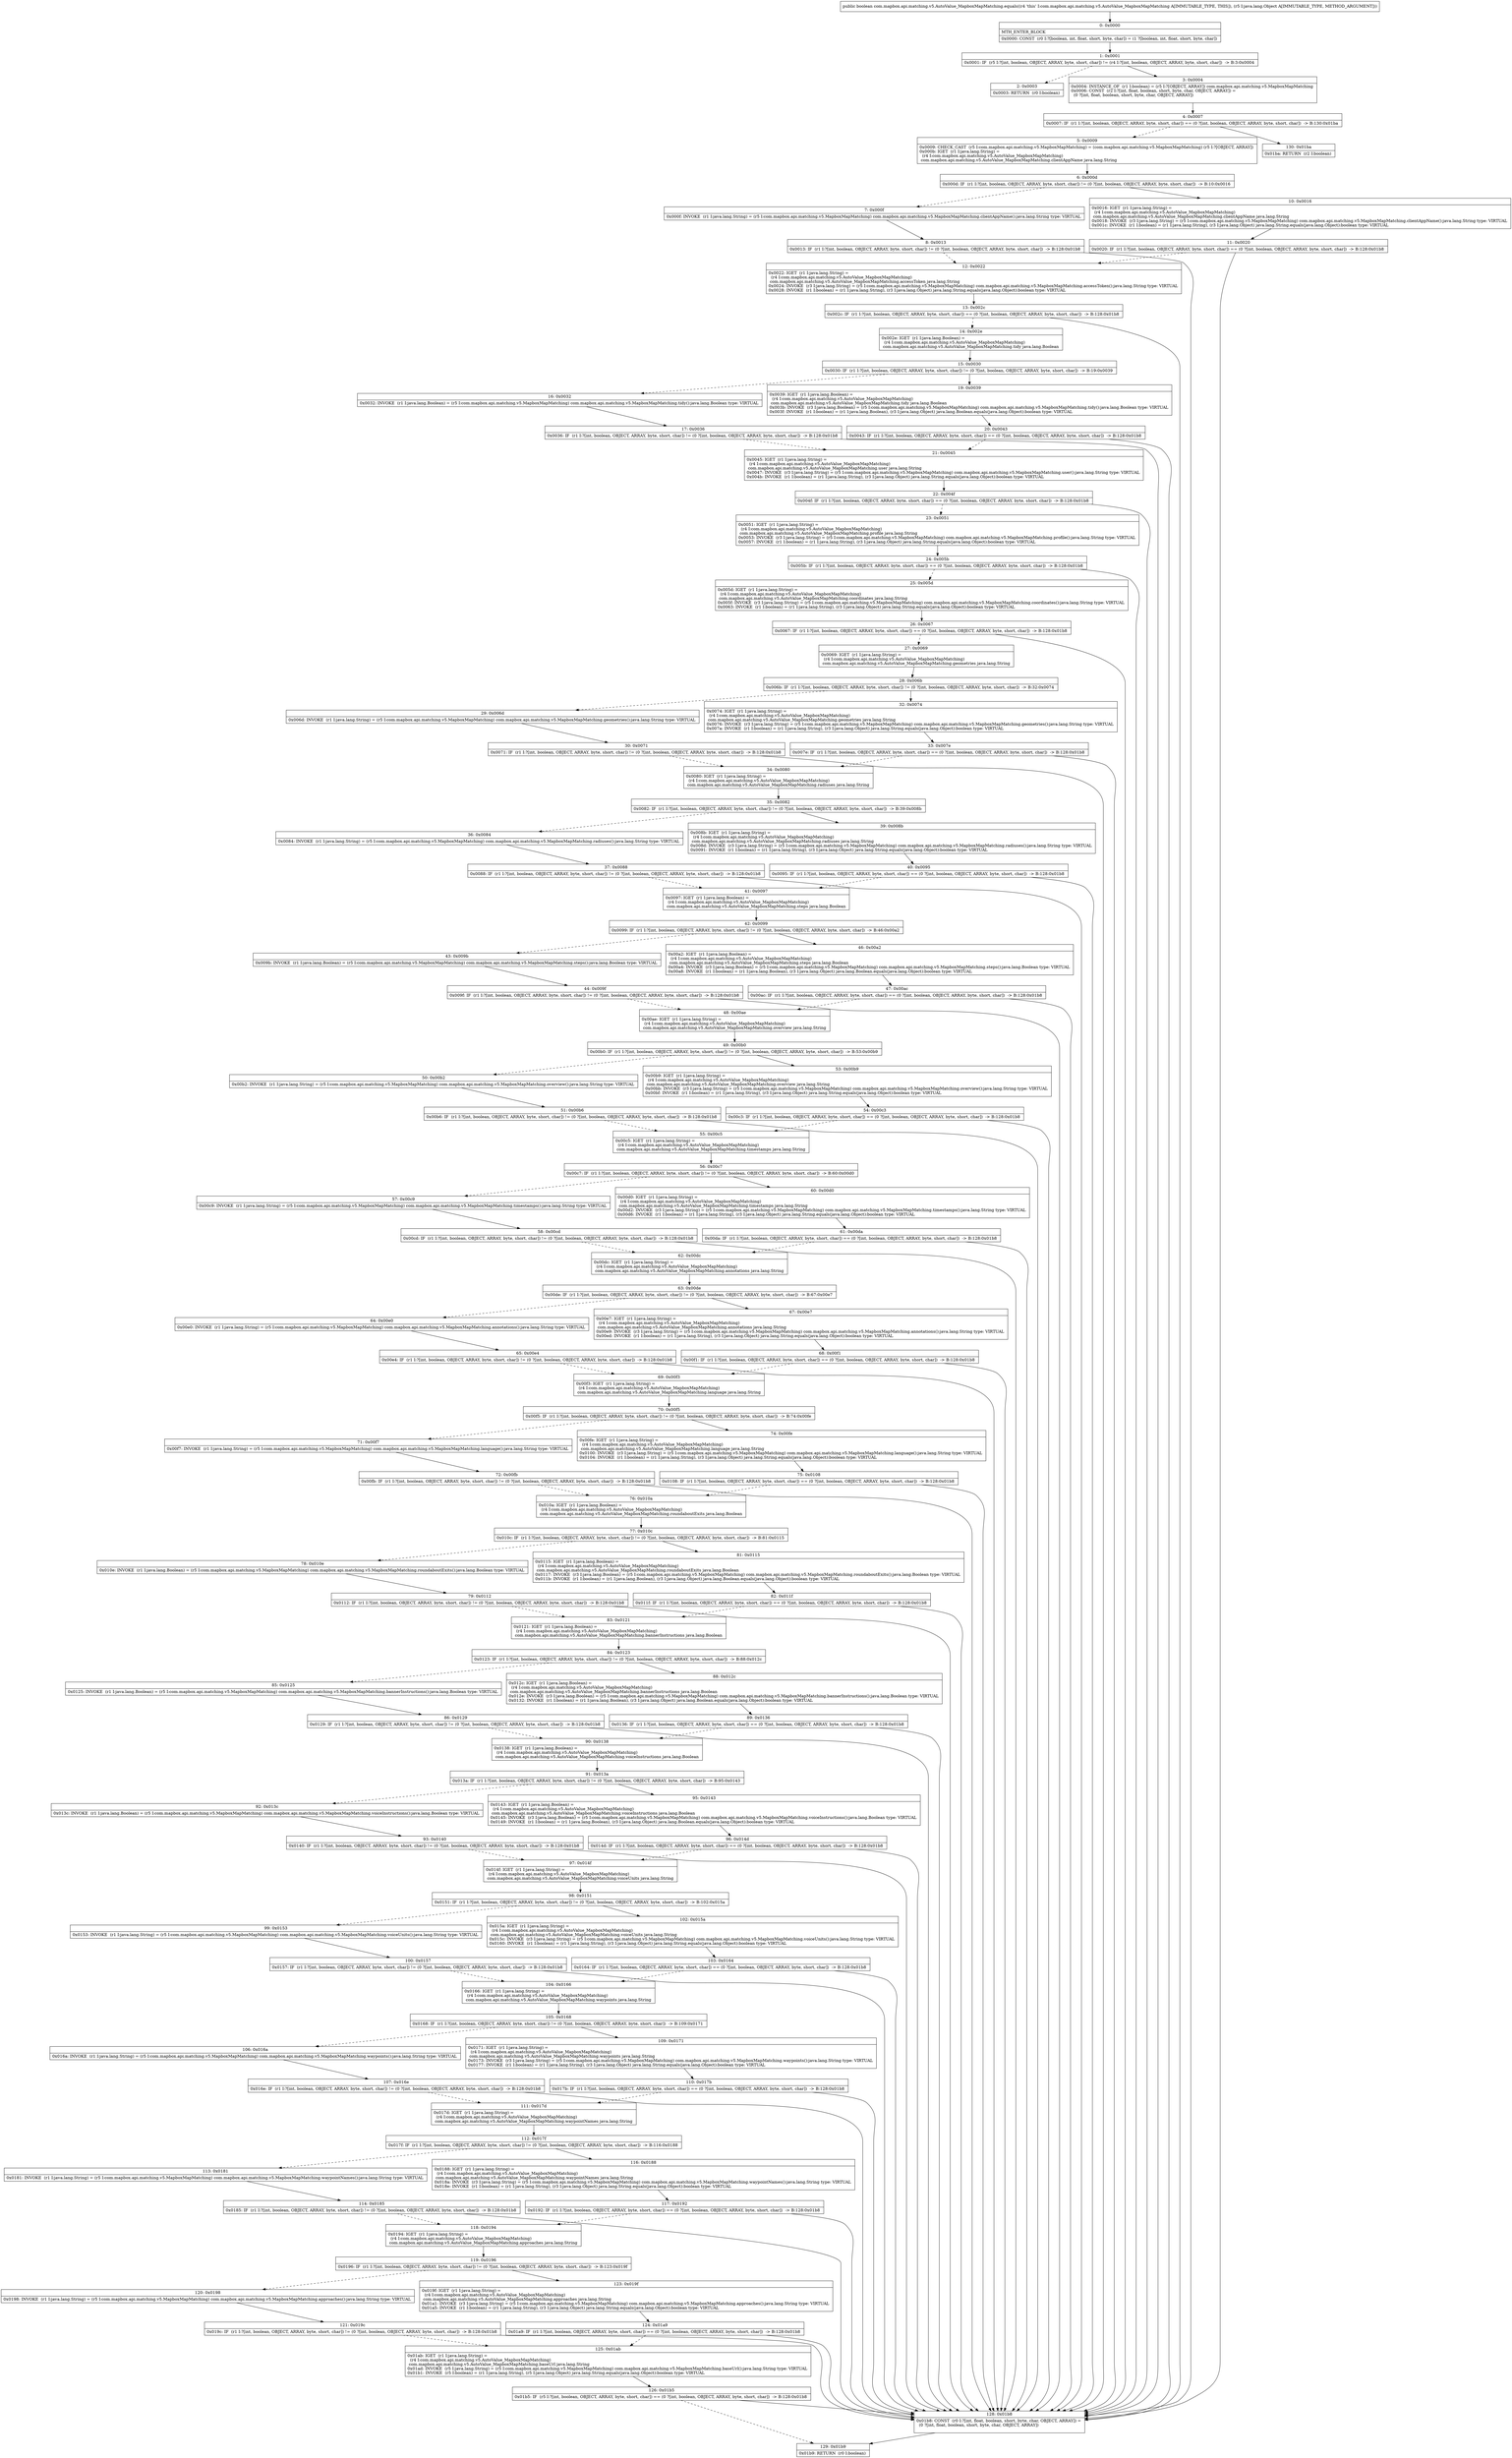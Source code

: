 digraph "CFG forcom.mapbox.api.matching.v5.AutoValue_MapboxMapMatching.equals(Ljava\/lang\/Object;)Z" {
Node_0 [shape=record,label="{0\:\ 0x0000|MTH_ENTER_BLOCK\l|0x0000: CONST  (r0 I:?[boolean, int, float, short, byte, char]) = (1 ?[boolean, int, float, short, byte, char]) \l}"];
Node_1 [shape=record,label="{1\:\ 0x0001|0x0001: IF  (r5 I:?[int, boolean, OBJECT, ARRAY, byte, short, char]) != (r4 I:?[int, boolean, OBJECT, ARRAY, byte, short, char])  \-\> B:3:0x0004 \l}"];
Node_2 [shape=record,label="{2\:\ 0x0003|0x0003: RETURN  (r0 I:boolean) \l}"];
Node_3 [shape=record,label="{3\:\ 0x0004|0x0004: INSTANCE_OF  (r1 I:boolean) = (r5 I:?[OBJECT, ARRAY]) com.mapbox.api.matching.v5.MapboxMapMatching \l0x0006: CONST  (r2 I:?[int, float, boolean, short, byte, char, OBJECT, ARRAY]) = \l  (0 ?[int, float, boolean, short, byte, char, OBJECT, ARRAY])\l \l}"];
Node_4 [shape=record,label="{4\:\ 0x0007|0x0007: IF  (r1 I:?[int, boolean, OBJECT, ARRAY, byte, short, char]) == (0 ?[int, boolean, OBJECT, ARRAY, byte, short, char])  \-\> B:130:0x01ba \l}"];
Node_5 [shape=record,label="{5\:\ 0x0009|0x0009: CHECK_CAST  (r5 I:com.mapbox.api.matching.v5.MapboxMapMatching) = (com.mapbox.api.matching.v5.MapboxMapMatching) (r5 I:?[OBJECT, ARRAY]) \l0x000b: IGET  (r1 I:java.lang.String) = \l  (r4 I:com.mapbox.api.matching.v5.AutoValue_MapboxMapMatching)\l com.mapbox.api.matching.v5.AutoValue_MapboxMapMatching.clientAppName java.lang.String \l}"];
Node_6 [shape=record,label="{6\:\ 0x000d|0x000d: IF  (r1 I:?[int, boolean, OBJECT, ARRAY, byte, short, char]) != (0 ?[int, boolean, OBJECT, ARRAY, byte, short, char])  \-\> B:10:0x0016 \l}"];
Node_7 [shape=record,label="{7\:\ 0x000f|0x000f: INVOKE  (r1 I:java.lang.String) = (r5 I:com.mapbox.api.matching.v5.MapboxMapMatching) com.mapbox.api.matching.v5.MapboxMapMatching.clientAppName():java.lang.String type: VIRTUAL \l}"];
Node_8 [shape=record,label="{8\:\ 0x0013|0x0013: IF  (r1 I:?[int, boolean, OBJECT, ARRAY, byte, short, char]) != (0 ?[int, boolean, OBJECT, ARRAY, byte, short, char])  \-\> B:128:0x01b8 \l}"];
Node_10 [shape=record,label="{10\:\ 0x0016|0x0016: IGET  (r1 I:java.lang.String) = \l  (r4 I:com.mapbox.api.matching.v5.AutoValue_MapboxMapMatching)\l com.mapbox.api.matching.v5.AutoValue_MapboxMapMatching.clientAppName java.lang.String \l0x0018: INVOKE  (r3 I:java.lang.String) = (r5 I:com.mapbox.api.matching.v5.MapboxMapMatching) com.mapbox.api.matching.v5.MapboxMapMatching.clientAppName():java.lang.String type: VIRTUAL \l0x001c: INVOKE  (r1 I:boolean) = (r1 I:java.lang.String), (r3 I:java.lang.Object) java.lang.String.equals(java.lang.Object):boolean type: VIRTUAL \l}"];
Node_11 [shape=record,label="{11\:\ 0x0020|0x0020: IF  (r1 I:?[int, boolean, OBJECT, ARRAY, byte, short, char]) == (0 ?[int, boolean, OBJECT, ARRAY, byte, short, char])  \-\> B:128:0x01b8 \l}"];
Node_12 [shape=record,label="{12\:\ 0x0022|0x0022: IGET  (r1 I:java.lang.String) = \l  (r4 I:com.mapbox.api.matching.v5.AutoValue_MapboxMapMatching)\l com.mapbox.api.matching.v5.AutoValue_MapboxMapMatching.accessToken java.lang.String \l0x0024: INVOKE  (r3 I:java.lang.String) = (r5 I:com.mapbox.api.matching.v5.MapboxMapMatching) com.mapbox.api.matching.v5.MapboxMapMatching.accessToken():java.lang.String type: VIRTUAL \l0x0028: INVOKE  (r1 I:boolean) = (r1 I:java.lang.String), (r3 I:java.lang.Object) java.lang.String.equals(java.lang.Object):boolean type: VIRTUAL \l}"];
Node_13 [shape=record,label="{13\:\ 0x002c|0x002c: IF  (r1 I:?[int, boolean, OBJECT, ARRAY, byte, short, char]) == (0 ?[int, boolean, OBJECT, ARRAY, byte, short, char])  \-\> B:128:0x01b8 \l}"];
Node_14 [shape=record,label="{14\:\ 0x002e|0x002e: IGET  (r1 I:java.lang.Boolean) = \l  (r4 I:com.mapbox.api.matching.v5.AutoValue_MapboxMapMatching)\l com.mapbox.api.matching.v5.AutoValue_MapboxMapMatching.tidy java.lang.Boolean \l}"];
Node_15 [shape=record,label="{15\:\ 0x0030|0x0030: IF  (r1 I:?[int, boolean, OBJECT, ARRAY, byte, short, char]) != (0 ?[int, boolean, OBJECT, ARRAY, byte, short, char])  \-\> B:19:0x0039 \l}"];
Node_16 [shape=record,label="{16\:\ 0x0032|0x0032: INVOKE  (r1 I:java.lang.Boolean) = (r5 I:com.mapbox.api.matching.v5.MapboxMapMatching) com.mapbox.api.matching.v5.MapboxMapMatching.tidy():java.lang.Boolean type: VIRTUAL \l}"];
Node_17 [shape=record,label="{17\:\ 0x0036|0x0036: IF  (r1 I:?[int, boolean, OBJECT, ARRAY, byte, short, char]) != (0 ?[int, boolean, OBJECT, ARRAY, byte, short, char])  \-\> B:128:0x01b8 \l}"];
Node_19 [shape=record,label="{19\:\ 0x0039|0x0039: IGET  (r1 I:java.lang.Boolean) = \l  (r4 I:com.mapbox.api.matching.v5.AutoValue_MapboxMapMatching)\l com.mapbox.api.matching.v5.AutoValue_MapboxMapMatching.tidy java.lang.Boolean \l0x003b: INVOKE  (r3 I:java.lang.Boolean) = (r5 I:com.mapbox.api.matching.v5.MapboxMapMatching) com.mapbox.api.matching.v5.MapboxMapMatching.tidy():java.lang.Boolean type: VIRTUAL \l0x003f: INVOKE  (r1 I:boolean) = (r1 I:java.lang.Boolean), (r3 I:java.lang.Object) java.lang.Boolean.equals(java.lang.Object):boolean type: VIRTUAL \l}"];
Node_20 [shape=record,label="{20\:\ 0x0043|0x0043: IF  (r1 I:?[int, boolean, OBJECT, ARRAY, byte, short, char]) == (0 ?[int, boolean, OBJECT, ARRAY, byte, short, char])  \-\> B:128:0x01b8 \l}"];
Node_21 [shape=record,label="{21\:\ 0x0045|0x0045: IGET  (r1 I:java.lang.String) = \l  (r4 I:com.mapbox.api.matching.v5.AutoValue_MapboxMapMatching)\l com.mapbox.api.matching.v5.AutoValue_MapboxMapMatching.user java.lang.String \l0x0047: INVOKE  (r3 I:java.lang.String) = (r5 I:com.mapbox.api.matching.v5.MapboxMapMatching) com.mapbox.api.matching.v5.MapboxMapMatching.user():java.lang.String type: VIRTUAL \l0x004b: INVOKE  (r1 I:boolean) = (r1 I:java.lang.String), (r3 I:java.lang.Object) java.lang.String.equals(java.lang.Object):boolean type: VIRTUAL \l}"];
Node_22 [shape=record,label="{22\:\ 0x004f|0x004f: IF  (r1 I:?[int, boolean, OBJECT, ARRAY, byte, short, char]) == (0 ?[int, boolean, OBJECT, ARRAY, byte, short, char])  \-\> B:128:0x01b8 \l}"];
Node_23 [shape=record,label="{23\:\ 0x0051|0x0051: IGET  (r1 I:java.lang.String) = \l  (r4 I:com.mapbox.api.matching.v5.AutoValue_MapboxMapMatching)\l com.mapbox.api.matching.v5.AutoValue_MapboxMapMatching.profile java.lang.String \l0x0053: INVOKE  (r3 I:java.lang.String) = (r5 I:com.mapbox.api.matching.v5.MapboxMapMatching) com.mapbox.api.matching.v5.MapboxMapMatching.profile():java.lang.String type: VIRTUAL \l0x0057: INVOKE  (r1 I:boolean) = (r1 I:java.lang.String), (r3 I:java.lang.Object) java.lang.String.equals(java.lang.Object):boolean type: VIRTUAL \l}"];
Node_24 [shape=record,label="{24\:\ 0x005b|0x005b: IF  (r1 I:?[int, boolean, OBJECT, ARRAY, byte, short, char]) == (0 ?[int, boolean, OBJECT, ARRAY, byte, short, char])  \-\> B:128:0x01b8 \l}"];
Node_25 [shape=record,label="{25\:\ 0x005d|0x005d: IGET  (r1 I:java.lang.String) = \l  (r4 I:com.mapbox.api.matching.v5.AutoValue_MapboxMapMatching)\l com.mapbox.api.matching.v5.AutoValue_MapboxMapMatching.coordinates java.lang.String \l0x005f: INVOKE  (r3 I:java.lang.String) = (r5 I:com.mapbox.api.matching.v5.MapboxMapMatching) com.mapbox.api.matching.v5.MapboxMapMatching.coordinates():java.lang.String type: VIRTUAL \l0x0063: INVOKE  (r1 I:boolean) = (r1 I:java.lang.String), (r3 I:java.lang.Object) java.lang.String.equals(java.lang.Object):boolean type: VIRTUAL \l}"];
Node_26 [shape=record,label="{26\:\ 0x0067|0x0067: IF  (r1 I:?[int, boolean, OBJECT, ARRAY, byte, short, char]) == (0 ?[int, boolean, OBJECT, ARRAY, byte, short, char])  \-\> B:128:0x01b8 \l}"];
Node_27 [shape=record,label="{27\:\ 0x0069|0x0069: IGET  (r1 I:java.lang.String) = \l  (r4 I:com.mapbox.api.matching.v5.AutoValue_MapboxMapMatching)\l com.mapbox.api.matching.v5.AutoValue_MapboxMapMatching.geometries java.lang.String \l}"];
Node_28 [shape=record,label="{28\:\ 0x006b|0x006b: IF  (r1 I:?[int, boolean, OBJECT, ARRAY, byte, short, char]) != (0 ?[int, boolean, OBJECT, ARRAY, byte, short, char])  \-\> B:32:0x0074 \l}"];
Node_29 [shape=record,label="{29\:\ 0x006d|0x006d: INVOKE  (r1 I:java.lang.String) = (r5 I:com.mapbox.api.matching.v5.MapboxMapMatching) com.mapbox.api.matching.v5.MapboxMapMatching.geometries():java.lang.String type: VIRTUAL \l}"];
Node_30 [shape=record,label="{30\:\ 0x0071|0x0071: IF  (r1 I:?[int, boolean, OBJECT, ARRAY, byte, short, char]) != (0 ?[int, boolean, OBJECT, ARRAY, byte, short, char])  \-\> B:128:0x01b8 \l}"];
Node_32 [shape=record,label="{32\:\ 0x0074|0x0074: IGET  (r1 I:java.lang.String) = \l  (r4 I:com.mapbox.api.matching.v5.AutoValue_MapboxMapMatching)\l com.mapbox.api.matching.v5.AutoValue_MapboxMapMatching.geometries java.lang.String \l0x0076: INVOKE  (r3 I:java.lang.String) = (r5 I:com.mapbox.api.matching.v5.MapboxMapMatching) com.mapbox.api.matching.v5.MapboxMapMatching.geometries():java.lang.String type: VIRTUAL \l0x007a: INVOKE  (r1 I:boolean) = (r1 I:java.lang.String), (r3 I:java.lang.Object) java.lang.String.equals(java.lang.Object):boolean type: VIRTUAL \l}"];
Node_33 [shape=record,label="{33\:\ 0x007e|0x007e: IF  (r1 I:?[int, boolean, OBJECT, ARRAY, byte, short, char]) == (0 ?[int, boolean, OBJECT, ARRAY, byte, short, char])  \-\> B:128:0x01b8 \l}"];
Node_34 [shape=record,label="{34\:\ 0x0080|0x0080: IGET  (r1 I:java.lang.String) = \l  (r4 I:com.mapbox.api.matching.v5.AutoValue_MapboxMapMatching)\l com.mapbox.api.matching.v5.AutoValue_MapboxMapMatching.radiuses java.lang.String \l}"];
Node_35 [shape=record,label="{35\:\ 0x0082|0x0082: IF  (r1 I:?[int, boolean, OBJECT, ARRAY, byte, short, char]) != (0 ?[int, boolean, OBJECT, ARRAY, byte, short, char])  \-\> B:39:0x008b \l}"];
Node_36 [shape=record,label="{36\:\ 0x0084|0x0084: INVOKE  (r1 I:java.lang.String) = (r5 I:com.mapbox.api.matching.v5.MapboxMapMatching) com.mapbox.api.matching.v5.MapboxMapMatching.radiuses():java.lang.String type: VIRTUAL \l}"];
Node_37 [shape=record,label="{37\:\ 0x0088|0x0088: IF  (r1 I:?[int, boolean, OBJECT, ARRAY, byte, short, char]) != (0 ?[int, boolean, OBJECT, ARRAY, byte, short, char])  \-\> B:128:0x01b8 \l}"];
Node_39 [shape=record,label="{39\:\ 0x008b|0x008b: IGET  (r1 I:java.lang.String) = \l  (r4 I:com.mapbox.api.matching.v5.AutoValue_MapboxMapMatching)\l com.mapbox.api.matching.v5.AutoValue_MapboxMapMatching.radiuses java.lang.String \l0x008d: INVOKE  (r3 I:java.lang.String) = (r5 I:com.mapbox.api.matching.v5.MapboxMapMatching) com.mapbox.api.matching.v5.MapboxMapMatching.radiuses():java.lang.String type: VIRTUAL \l0x0091: INVOKE  (r1 I:boolean) = (r1 I:java.lang.String), (r3 I:java.lang.Object) java.lang.String.equals(java.lang.Object):boolean type: VIRTUAL \l}"];
Node_40 [shape=record,label="{40\:\ 0x0095|0x0095: IF  (r1 I:?[int, boolean, OBJECT, ARRAY, byte, short, char]) == (0 ?[int, boolean, OBJECT, ARRAY, byte, short, char])  \-\> B:128:0x01b8 \l}"];
Node_41 [shape=record,label="{41\:\ 0x0097|0x0097: IGET  (r1 I:java.lang.Boolean) = \l  (r4 I:com.mapbox.api.matching.v5.AutoValue_MapboxMapMatching)\l com.mapbox.api.matching.v5.AutoValue_MapboxMapMatching.steps java.lang.Boolean \l}"];
Node_42 [shape=record,label="{42\:\ 0x0099|0x0099: IF  (r1 I:?[int, boolean, OBJECT, ARRAY, byte, short, char]) != (0 ?[int, boolean, OBJECT, ARRAY, byte, short, char])  \-\> B:46:0x00a2 \l}"];
Node_43 [shape=record,label="{43\:\ 0x009b|0x009b: INVOKE  (r1 I:java.lang.Boolean) = (r5 I:com.mapbox.api.matching.v5.MapboxMapMatching) com.mapbox.api.matching.v5.MapboxMapMatching.steps():java.lang.Boolean type: VIRTUAL \l}"];
Node_44 [shape=record,label="{44\:\ 0x009f|0x009f: IF  (r1 I:?[int, boolean, OBJECT, ARRAY, byte, short, char]) != (0 ?[int, boolean, OBJECT, ARRAY, byte, short, char])  \-\> B:128:0x01b8 \l}"];
Node_46 [shape=record,label="{46\:\ 0x00a2|0x00a2: IGET  (r1 I:java.lang.Boolean) = \l  (r4 I:com.mapbox.api.matching.v5.AutoValue_MapboxMapMatching)\l com.mapbox.api.matching.v5.AutoValue_MapboxMapMatching.steps java.lang.Boolean \l0x00a4: INVOKE  (r3 I:java.lang.Boolean) = (r5 I:com.mapbox.api.matching.v5.MapboxMapMatching) com.mapbox.api.matching.v5.MapboxMapMatching.steps():java.lang.Boolean type: VIRTUAL \l0x00a8: INVOKE  (r1 I:boolean) = (r1 I:java.lang.Boolean), (r3 I:java.lang.Object) java.lang.Boolean.equals(java.lang.Object):boolean type: VIRTUAL \l}"];
Node_47 [shape=record,label="{47\:\ 0x00ac|0x00ac: IF  (r1 I:?[int, boolean, OBJECT, ARRAY, byte, short, char]) == (0 ?[int, boolean, OBJECT, ARRAY, byte, short, char])  \-\> B:128:0x01b8 \l}"];
Node_48 [shape=record,label="{48\:\ 0x00ae|0x00ae: IGET  (r1 I:java.lang.String) = \l  (r4 I:com.mapbox.api.matching.v5.AutoValue_MapboxMapMatching)\l com.mapbox.api.matching.v5.AutoValue_MapboxMapMatching.overview java.lang.String \l}"];
Node_49 [shape=record,label="{49\:\ 0x00b0|0x00b0: IF  (r1 I:?[int, boolean, OBJECT, ARRAY, byte, short, char]) != (0 ?[int, boolean, OBJECT, ARRAY, byte, short, char])  \-\> B:53:0x00b9 \l}"];
Node_50 [shape=record,label="{50\:\ 0x00b2|0x00b2: INVOKE  (r1 I:java.lang.String) = (r5 I:com.mapbox.api.matching.v5.MapboxMapMatching) com.mapbox.api.matching.v5.MapboxMapMatching.overview():java.lang.String type: VIRTUAL \l}"];
Node_51 [shape=record,label="{51\:\ 0x00b6|0x00b6: IF  (r1 I:?[int, boolean, OBJECT, ARRAY, byte, short, char]) != (0 ?[int, boolean, OBJECT, ARRAY, byte, short, char])  \-\> B:128:0x01b8 \l}"];
Node_53 [shape=record,label="{53\:\ 0x00b9|0x00b9: IGET  (r1 I:java.lang.String) = \l  (r4 I:com.mapbox.api.matching.v5.AutoValue_MapboxMapMatching)\l com.mapbox.api.matching.v5.AutoValue_MapboxMapMatching.overview java.lang.String \l0x00bb: INVOKE  (r3 I:java.lang.String) = (r5 I:com.mapbox.api.matching.v5.MapboxMapMatching) com.mapbox.api.matching.v5.MapboxMapMatching.overview():java.lang.String type: VIRTUAL \l0x00bf: INVOKE  (r1 I:boolean) = (r1 I:java.lang.String), (r3 I:java.lang.Object) java.lang.String.equals(java.lang.Object):boolean type: VIRTUAL \l}"];
Node_54 [shape=record,label="{54\:\ 0x00c3|0x00c3: IF  (r1 I:?[int, boolean, OBJECT, ARRAY, byte, short, char]) == (0 ?[int, boolean, OBJECT, ARRAY, byte, short, char])  \-\> B:128:0x01b8 \l}"];
Node_55 [shape=record,label="{55\:\ 0x00c5|0x00c5: IGET  (r1 I:java.lang.String) = \l  (r4 I:com.mapbox.api.matching.v5.AutoValue_MapboxMapMatching)\l com.mapbox.api.matching.v5.AutoValue_MapboxMapMatching.timestamps java.lang.String \l}"];
Node_56 [shape=record,label="{56\:\ 0x00c7|0x00c7: IF  (r1 I:?[int, boolean, OBJECT, ARRAY, byte, short, char]) != (0 ?[int, boolean, OBJECT, ARRAY, byte, short, char])  \-\> B:60:0x00d0 \l}"];
Node_57 [shape=record,label="{57\:\ 0x00c9|0x00c9: INVOKE  (r1 I:java.lang.String) = (r5 I:com.mapbox.api.matching.v5.MapboxMapMatching) com.mapbox.api.matching.v5.MapboxMapMatching.timestamps():java.lang.String type: VIRTUAL \l}"];
Node_58 [shape=record,label="{58\:\ 0x00cd|0x00cd: IF  (r1 I:?[int, boolean, OBJECT, ARRAY, byte, short, char]) != (0 ?[int, boolean, OBJECT, ARRAY, byte, short, char])  \-\> B:128:0x01b8 \l}"];
Node_60 [shape=record,label="{60\:\ 0x00d0|0x00d0: IGET  (r1 I:java.lang.String) = \l  (r4 I:com.mapbox.api.matching.v5.AutoValue_MapboxMapMatching)\l com.mapbox.api.matching.v5.AutoValue_MapboxMapMatching.timestamps java.lang.String \l0x00d2: INVOKE  (r3 I:java.lang.String) = (r5 I:com.mapbox.api.matching.v5.MapboxMapMatching) com.mapbox.api.matching.v5.MapboxMapMatching.timestamps():java.lang.String type: VIRTUAL \l0x00d6: INVOKE  (r1 I:boolean) = (r1 I:java.lang.String), (r3 I:java.lang.Object) java.lang.String.equals(java.lang.Object):boolean type: VIRTUAL \l}"];
Node_61 [shape=record,label="{61\:\ 0x00da|0x00da: IF  (r1 I:?[int, boolean, OBJECT, ARRAY, byte, short, char]) == (0 ?[int, boolean, OBJECT, ARRAY, byte, short, char])  \-\> B:128:0x01b8 \l}"];
Node_62 [shape=record,label="{62\:\ 0x00dc|0x00dc: IGET  (r1 I:java.lang.String) = \l  (r4 I:com.mapbox.api.matching.v5.AutoValue_MapboxMapMatching)\l com.mapbox.api.matching.v5.AutoValue_MapboxMapMatching.annotations java.lang.String \l}"];
Node_63 [shape=record,label="{63\:\ 0x00de|0x00de: IF  (r1 I:?[int, boolean, OBJECT, ARRAY, byte, short, char]) != (0 ?[int, boolean, OBJECT, ARRAY, byte, short, char])  \-\> B:67:0x00e7 \l}"];
Node_64 [shape=record,label="{64\:\ 0x00e0|0x00e0: INVOKE  (r1 I:java.lang.String) = (r5 I:com.mapbox.api.matching.v5.MapboxMapMatching) com.mapbox.api.matching.v5.MapboxMapMatching.annotations():java.lang.String type: VIRTUAL \l}"];
Node_65 [shape=record,label="{65\:\ 0x00e4|0x00e4: IF  (r1 I:?[int, boolean, OBJECT, ARRAY, byte, short, char]) != (0 ?[int, boolean, OBJECT, ARRAY, byte, short, char])  \-\> B:128:0x01b8 \l}"];
Node_67 [shape=record,label="{67\:\ 0x00e7|0x00e7: IGET  (r1 I:java.lang.String) = \l  (r4 I:com.mapbox.api.matching.v5.AutoValue_MapboxMapMatching)\l com.mapbox.api.matching.v5.AutoValue_MapboxMapMatching.annotations java.lang.String \l0x00e9: INVOKE  (r3 I:java.lang.String) = (r5 I:com.mapbox.api.matching.v5.MapboxMapMatching) com.mapbox.api.matching.v5.MapboxMapMatching.annotations():java.lang.String type: VIRTUAL \l0x00ed: INVOKE  (r1 I:boolean) = (r1 I:java.lang.String), (r3 I:java.lang.Object) java.lang.String.equals(java.lang.Object):boolean type: VIRTUAL \l}"];
Node_68 [shape=record,label="{68\:\ 0x00f1|0x00f1: IF  (r1 I:?[int, boolean, OBJECT, ARRAY, byte, short, char]) == (0 ?[int, boolean, OBJECT, ARRAY, byte, short, char])  \-\> B:128:0x01b8 \l}"];
Node_69 [shape=record,label="{69\:\ 0x00f3|0x00f3: IGET  (r1 I:java.lang.String) = \l  (r4 I:com.mapbox.api.matching.v5.AutoValue_MapboxMapMatching)\l com.mapbox.api.matching.v5.AutoValue_MapboxMapMatching.language java.lang.String \l}"];
Node_70 [shape=record,label="{70\:\ 0x00f5|0x00f5: IF  (r1 I:?[int, boolean, OBJECT, ARRAY, byte, short, char]) != (0 ?[int, boolean, OBJECT, ARRAY, byte, short, char])  \-\> B:74:0x00fe \l}"];
Node_71 [shape=record,label="{71\:\ 0x00f7|0x00f7: INVOKE  (r1 I:java.lang.String) = (r5 I:com.mapbox.api.matching.v5.MapboxMapMatching) com.mapbox.api.matching.v5.MapboxMapMatching.language():java.lang.String type: VIRTUAL \l}"];
Node_72 [shape=record,label="{72\:\ 0x00fb|0x00fb: IF  (r1 I:?[int, boolean, OBJECT, ARRAY, byte, short, char]) != (0 ?[int, boolean, OBJECT, ARRAY, byte, short, char])  \-\> B:128:0x01b8 \l}"];
Node_74 [shape=record,label="{74\:\ 0x00fe|0x00fe: IGET  (r1 I:java.lang.String) = \l  (r4 I:com.mapbox.api.matching.v5.AutoValue_MapboxMapMatching)\l com.mapbox.api.matching.v5.AutoValue_MapboxMapMatching.language java.lang.String \l0x0100: INVOKE  (r3 I:java.lang.String) = (r5 I:com.mapbox.api.matching.v5.MapboxMapMatching) com.mapbox.api.matching.v5.MapboxMapMatching.language():java.lang.String type: VIRTUAL \l0x0104: INVOKE  (r1 I:boolean) = (r1 I:java.lang.String), (r3 I:java.lang.Object) java.lang.String.equals(java.lang.Object):boolean type: VIRTUAL \l}"];
Node_75 [shape=record,label="{75\:\ 0x0108|0x0108: IF  (r1 I:?[int, boolean, OBJECT, ARRAY, byte, short, char]) == (0 ?[int, boolean, OBJECT, ARRAY, byte, short, char])  \-\> B:128:0x01b8 \l}"];
Node_76 [shape=record,label="{76\:\ 0x010a|0x010a: IGET  (r1 I:java.lang.Boolean) = \l  (r4 I:com.mapbox.api.matching.v5.AutoValue_MapboxMapMatching)\l com.mapbox.api.matching.v5.AutoValue_MapboxMapMatching.roundaboutExits java.lang.Boolean \l}"];
Node_77 [shape=record,label="{77\:\ 0x010c|0x010c: IF  (r1 I:?[int, boolean, OBJECT, ARRAY, byte, short, char]) != (0 ?[int, boolean, OBJECT, ARRAY, byte, short, char])  \-\> B:81:0x0115 \l}"];
Node_78 [shape=record,label="{78\:\ 0x010e|0x010e: INVOKE  (r1 I:java.lang.Boolean) = (r5 I:com.mapbox.api.matching.v5.MapboxMapMatching) com.mapbox.api.matching.v5.MapboxMapMatching.roundaboutExits():java.lang.Boolean type: VIRTUAL \l}"];
Node_79 [shape=record,label="{79\:\ 0x0112|0x0112: IF  (r1 I:?[int, boolean, OBJECT, ARRAY, byte, short, char]) != (0 ?[int, boolean, OBJECT, ARRAY, byte, short, char])  \-\> B:128:0x01b8 \l}"];
Node_81 [shape=record,label="{81\:\ 0x0115|0x0115: IGET  (r1 I:java.lang.Boolean) = \l  (r4 I:com.mapbox.api.matching.v5.AutoValue_MapboxMapMatching)\l com.mapbox.api.matching.v5.AutoValue_MapboxMapMatching.roundaboutExits java.lang.Boolean \l0x0117: INVOKE  (r3 I:java.lang.Boolean) = (r5 I:com.mapbox.api.matching.v5.MapboxMapMatching) com.mapbox.api.matching.v5.MapboxMapMatching.roundaboutExits():java.lang.Boolean type: VIRTUAL \l0x011b: INVOKE  (r1 I:boolean) = (r1 I:java.lang.Boolean), (r3 I:java.lang.Object) java.lang.Boolean.equals(java.lang.Object):boolean type: VIRTUAL \l}"];
Node_82 [shape=record,label="{82\:\ 0x011f|0x011f: IF  (r1 I:?[int, boolean, OBJECT, ARRAY, byte, short, char]) == (0 ?[int, boolean, OBJECT, ARRAY, byte, short, char])  \-\> B:128:0x01b8 \l}"];
Node_83 [shape=record,label="{83\:\ 0x0121|0x0121: IGET  (r1 I:java.lang.Boolean) = \l  (r4 I:com.mapbox.api.matching.v5.AutoValue_MapboxMapMatching)\l com.mapbox.api.matching.v5.AutoValue_MapboxMapMatching.bannerInstructions java.lang.Boolean \l}"];
Node_84 [shape=record,label="{84\:\ 0x0123|0x0123: IF  (r1 I:?[int, boolean, OBJECT, ARRAY, byte, short, char]) != (0 ?[int, boolean, OBJECT, ARRAY, byte, short, char])  \-\> B:88:0x012c \l}"];
Node_85 [shape=record,label="{85\:\ 0x0125|0x0125: INVOKE  (r1 I:java.lang.Boolean) = (r5 I:com.mapbox.api.matching.v5.MapboxMapMatching) com.mapbox.api.matching.v5.MapboxMapMatching.bannerInstructions():java.lang.Boolean type: VIRTUAL \l}"];
Node_86 [shape=record,label="{86\:\ 0x0129|0x0129: IF  (r1 I:?[int, boolean, OBJECT, ARRAY, byte, short, char]) != (0 ?[int, boolean, OBJECT, ARRAY, byte, short, char])  \-\> B:128:0x01b8 \l}"];
Node_88 [shape=record,label="{88\:\ 0x012c|0x012c: IGET  (r1 I:java.lang.Boolean) = \l  (r4 I:com.mapbox.api.matching.v5.AutoValue_MapboxMapMatching)\l com.mapbox.api.matching.v5.AutoValue_MapboxMapMatching.bannerInstructions java.lang.Boolean \l0x012e: INVOKE  (r3 I:java.lang.Boolean) = (r5 I:com.mapbox.api.matching.v5.MapboxMapMatching) com.mapbox.api.matching.v5.MapboxMapMatching.bannerInstructions():java.lang.Boolean type: VIRTUAL \l0x0132: INVOKE  (r1 I:boolean) = (r1 I:java.lang.Boolean), (r3 I:java.lang.Object) java.lang.Boolean.equals(java.lang.Object):boolean type: VIRTUAL \l}"];
Node_89 [shape=record,label="{89\:\ 0x0136|0x0136: IF  (r1 I:?[int, boolean, OBJECT, ARRAY, byte, short, char]) == (0 ?[int, boolean, OBJECT, ARRAY, byte, short, char])  \-\> B:128:0x01b8 \l}"];
Node_90 [shape=record,label="{90\:\ 0x0138|0x0138: IGET  (r1 I:java.lang.Boolean) = \l  (r4 I:com.mapbox.api.matching.v5.AutoValue_MapboxMapMatching)\l com.mapbox.api.matching.v5.AutoValue_MapboxMapMatching.voiceInstructions java.lang.Boolean \l}"];
Node_91 [shape=record,label="{91\:\ 0x013a|0x013a: IF  (r1 I:?[int, boolean, OBJECT, ARRAY, byte, short, char]) != (0 ?[int, boolean, OBJECT, ARRAY, byte, short, char])  \-\> B:95:0x0143 \l}"];
Node_92 [shape=record,label="{92\:\ 0x013c|0x013c: INVOKE  (r1 I:java.lang.Boolean) = (r5 I:com.mapbox.api.matching.v5.MapboxMapMatching) com.mapbox.api.matching.v5.MapboxMapMatching.voiceInstructions():java.lang.Boolean type: VIRTUAL \l}"];
Node_93 [shape=record,label="{93\:\ 0x0140|0x0140: IF  (r1 I:?[int, boolean, OBJECT, ARRAY, byte, short, char]) != (0 ?[int, boolean, OBJECT, ARRAY, byte, short, char])  \-\> B:128:0x01b8 \l}"];
Node_95 [shape=record,label="{95\:\ 0x0143|0x0143: IGET  (r1 I:java.lang.Boolean) = \l  (r4 I:com.mapbox.api.matching.v5.AutoValue_MapboxMapMatching)\l com.mapbox.api.matching.v5.AutoValue_MapboxMapMatching.voiceInstructions java.lang.Boolean \l0x0145: INVOKE  (r3 I:java.lang.Boolean) = (r5 I:com.mapbox.api.matching.v5.MapboxMapMatching) com.mapbox.api.matching.v5.MapboxMapMatching.voiceInstructions():java.lang.Boolean type: VIRTUAL \l0x0149: INVOKE  (r1 I:boolean) = (r1 I:java.lang.Boolean), (r3 I:java.lang.Object) java.lang.Boolean.equals(java.lang.Object):boolean type: VIRTUAL \l}"];
Node_96 [shape=record,label="{96\:\ 0x014d|0x014d: IF  (r1 I:?[int, boolean, OBJECT, ARRAY, byte, short, char]) == (0 ?[int, boolean, OBJECT, ARRAY, byte, short, char])  \-\> B:128:0x01b8 \l}"];
Node_97 [shape=record,label="{97\:\ 0x014f|0x014f: IGET  (r1 I:java.lang.String) = \l  (r4 I:com.mapbox.api.matching.v5.AutoValue_MapboxMapMatching)\l com.mapbox.api.matching.v5.AutoValue_MapboxMapMatching.voiceUnits java.lang.String \l}"];
Node_98 [shape=record,label="{98\:\ 0x0151|0x0151: IF  (r1 I:?[int, boolean, OBJECT, ARRAY, byte, short, char]) != (0 ?[int, boolean, OBJECT, ARRAY, byte, short, char])  \-\> B:102:0x015a \l}"];
Node_99 [shape=record,label="{99\:\ 0x0153|0x0153: INVOKE  (r1 I:java.lang.String) = (r5 I:com.mapbox.api.matching.v5.MapboxMapMatching) com.mapbox.api.matching.v5.MapboxMapMatching.voiceUnits():java.lang.String type: VIRTUAL \l}"];
Node_100 [shape=record,label="{100\:\ 0x0157|0x0157: IF  (r1 I:?[int, boolean, OBJECT, ARRAY, byte, short, char]) != (0 ?[int, boolean, OBJECT, ARRAY, byte, short, char])  \-\> B:128:0x01b8 \l}"];
Node_102 [shape=record,label="{102\:\ 0x015a|0x015a: IGET  (r1 I:java.lang.String) = \l  (r4 I:com.mapbox.api.matching.v5.AutoValue_MapboxMapMatching)\l com.mapbox.api.matching.v5.AutoValue_MapboxMapMatching.voiceUnits java.lang.String \l0x015c: INVOKE  (r3 I:java.lang.String) = (r5 I:com.mapbox.api.matching.v5.MapboxMapMatching) com.mapbox.api.matching.v5.MapboxMapMatching.voiceUnits():java.lang.String type: VIRTUAL \l0x0160: INVOKE  (r1 I:boolean) = (r1 I:java.lang.String), (r3 I:java.lang.Object) java.lang.String.equals(java.lang.Object):boolean type: VIRTUAL \l}"];
Node_103 [shape=record,label="{103\:\ 0x0164|0x0164: IF  (r1 I:?[int, boolean, OBJECT, ARRAY, byte, short, char]) == (0 ?[int, boolean, OBJECT, ARRAY, byte, short, char])  \-\> B:128:0x01b8 \l}"];
Node_104 [shape=record,label="{104\:\ 0x0166|0x0166: IGET  (r1 I:java.lang.String) = \l  (r4 I:com.mapbox.api.matching.v5.AutoValue_MapboxMapMatching)\l com.mapbox.api.matching.v5.AutoValue_MapboxMapMatching.waypoints java.lang.String \l}"];
Node_105 [shape=record,label="{105\:\ 0x0168|0x0168: IF  (r1 I:?[int, boolean, OBJECT, ARRAY, byte, short, char]) != (0 ?[int, boolean, OBJECT, ARRAY, byte, short, char])  \-\> B:109:0x0171 \l}"];
Node_106 [shape=record,label="{106\:\ 0x016a|0x016a: INVOKE  (r1 I:java.lang.String) = (r5 I:com.mapbox.api.matching.v5.MapboxMapMatching) com.mapbox.api.matching.v5.MapboxMapMatching.waypoints():java.lang.String type: VIRTUAL \l}"];
Node_107 [shape=record,label="{107\:\ 0x016e|0x016e: IF  (r1 I:?[int, boolean, OBJECT, ARRAY, byte, short, char]) != (0 ?[int, boolean, OBJECT, ARRAY, byte, short, char])  \-\> B:128:0x01b8 \l}"];
Node_109 [shape=record,label="{109\:\ 0x0171|0x0171: IGET  (r1 I:java.lang.String) = \l  (r4 I:com.mapbox.api.matching.v5.AutoValue_MapboxMapMatching)\l com.mapbox.api.matching.v5.AutoValue_MapboxMapMatching.waypoints java.lang.String \l0x0173: INVOKE  (r3 I:java.lang.String) = (r5 I:com.mapbox.api.matching.v5.MapboxMapMatching) com.mapbox.api.matching.v5.MapboxMapMatching.waypoints():java.lang.String type: VIRTUAL \l0x0177: INVOKE  (r1 I:boolean) = (r1 I:java.lang.String), (r3 I:java.lang.Object) java.lang.String.equals(java.lang.Object):boolean type: VIRTUAL \l}"];
Node_110 [shape=record,label="{110\:\ 0x017b|0x017b: IF  (r1 I:?[int, boolean, OBJECT, ARRAY, byte, short, char]) == (0 ?[int, boolean, OBJECT, ARRAY, byte, short, char])  \-\> B:128:0x01b8 \l}"];
Node_111 [shape=record,label="{111\:\ 0x017d|0x017d: IGET  (r1 I:java.lang.String) = \l  (r4 I:com.mapbox.api.matching.v5.AutoValue_MapboxMapMatching)\l com.mapbox.api.matching.v5.AutoValue_MapboxMapMatching.waypointNames java.lang.String \l}"];
Node_112 [shape=record,label="{112\:\ 0x017f|0x017f: IF  (r1 I:?[int, boolean, OBJECT, ARRAY, byte, short, char]) != (0 ?[int, boolean, OBJECT, ARRAY, byte, short, char])  \-\> B:116:0x0188 \l}"];
Node_113 [shape=record,label="{113\:\ 0x0181|0x0181: INVOKE  (r1 I:java.lang.String) = (r5 I:com.mapbox.api.matching.v5.MapboxMapMatching) com.mapbox.api.matching.v5.MapboxMapMatching.waypointNames():java.lang.String type: VIRTUAL \l}"];
Node_114 [shape=record,label="{114\:\ 0x0185|0x0185: IF  (r1 I:?[int, boolean, OBJECT, ARRAY, byte, short, char]) != (0 ?[int, boolean, OBJECT, ARRAY, byte, short, char])  \-\> B:128:0x01b8 \l}"];
Node_116 [shape=record,label="{116\:\ 0x0188|0x0188: IGET  (r1 I:java.lang.String) = \l  (r4 I:com.mapbox.api.matching.v5.AutoValue_MapboxMapMatching)\l com.mapbox.api.matching.v5.AutoValue_MapboxMapMatching.waypointNames java.lang.String \l0x018a: INVOKE  (r3 I:java.lang.String) = (r5 I:com.mapbox.api.matching.v5.MapboxMapMatching) com.mapbox.api.matching.v5.MapboxMapMatching.waypointNames():java.lang.String type: VIRTUAL \l0x018e: INVOKE  (r1 I:boolean) = (r1 I:java.lang.String), (r3 I:java.lang.Object) java.lang.String.equals(java.lang.Object):boolean type: VIRTUAL \l}"];
Node_117 [shape=record,label="{117\:\ 0x0192|0x0192: IF  (r1 I:?[int, boolean, OBJECT, ARRAY, byte, short, char]) == (0 ?[int, boolean, OBJECT, ARRAY, byte, short, char])  \-\> B:128:0x01b8 \l}"];
Node_118 [shape=record,label="{118\:\ 0x0194|0x0194: IGET  (r1 I:java.lang.String) = \l  (r4 I:com.mapbox.api.matching.v5.AutoValue_MapboxMapMatching)\l com.mapbox.api.matching.v5.AutoValue_MapboxMapMatching.approaches java.lang.String \l}"];
Node_119 [shape=record,label="{119\:\ 0x0196|0x0196: IF  (r1 I:?[int, boolean, OBJECT, ARRAY, byte, short, char]) != (0 ?[int, boolean, OBJECT, ARRAY, byte, short, char])  \-\> B:123:0x019f \l}"];
Node_120 [shape=record,label="{120\:\ 0x0198|0x0198: INVOKE  (r1 I:java.lang.String) = (r5 I:com.mapbox.api.matching.v5.MapboxMapMatching) com.mapbox.api.matching.v5.MapboxMapMatching.approaches():java.lang.String type: VIRTUAL \l}"];
Node_121 [shape=record,label="{121\:\ 0x019c|0x019c: IF  (r1 I:?[int, boolean, OBJECT, ARRAY, byte, short, char]) != (0 ?[int, boolean, OBJECT, ARRAY, byte, short, char])  \-\> B:128:0x01b8 \l}"];
Node_123 [shape=record,label="{123\:\ 0x019f|0x019f: IGET  (r1 I:java.lang.String) = \l  (r4 I:com.mapbox.api.matching.v5.AutoValue_MapboxMapMatching)\l com.mapbox.api.matching.v5.AutoValue_MapboxMapMatching.approaches java.lang.String \l0x01a1: INVOKE  (r3 I:java.lang.String) = (r5 I:com.mapbox.api.matching.v5.MapboxMapMatching) com.mapbox.api.matching.v5.MapboxMapMatching.approaches():java.lang.String type: VIRTUAL \l0x01a5: INVOKE  (r1 I:boolean) = (r1 I:java.lang.String), (r3 I:java.lang.Object) java.lang.String.equals(java.lang.Object):boolean type: VIRTUAL \l}"];
Node_124 [shape=record,label="{124\:\ 0x01a9|0x01a9: IF  (r1 I:?[int, boolean, OBJECT, ARRAY, byte, short, char]) == (0 ?[int, boolean, OBJECT, ARRAY, byte, short, char])  \-\> B:128:0x01b8 \l}"];
Node_125 [shape=record,label="{125\:\ 0x01ab|0x01ab: IGET  (r1 I:java.lang.String) = \l  (r4 I:com.mapbox.api.matching.v5.AutoValue_MapboxMapMatching)\l com.mapbox.api.matching.v5.AutoValue_MapboxMapMatching.baseUrl java.lang.String \l0x01ad: INVOKE  (r5 I:java.lang.String) = (r5 I:com.mapbox.api.matching.v5.MapboxMapMatching) com.mapbox.api.matching.v5.MapboxMapMatching.baseUrl():java.lang.String type: VIRTUAL \l0x01b1: INVOKE  (r5 I:boolean) = (r1 I:java.lang.String), (r5 I:java.lang.Object) java.lang.String.equals(java.lang.Object):boolean type: VIRTUAL \l}"];
Node_126 [shape=record,label="{126\:\ 0x01b5|0x01b5: IF  (r5 I:?[int, boolean, OBJECT, ARRAY, byte, short, char]) == (0 ?[int, boolean, OBJECT, ARRAY, byte, short, char])  \-\> B:128:0x01b8 \l}"];
Node_128 [shape=record,label="{128\:\ 0x01b8|0x01b8: CONST  (r0 I:?[int, float, boolean, short, byte, char, OBJECT, ARRAY]) = \l  (0 ?[int, float, boolean, short, byte, char, OBJECT, ARRAY])\l \l}"];
Node_129 [shape=record,label="{129\:\ 0x01b9|0x01b9: RETURN  (r0 I:boolean) \l}"];
Node_130 [shape=record,label="{130\:\ 0x01ba|0x01ba: RETURN  (r2 I:boolean) \l}"];
MethodNode[shape=record,label="{public boolean com.mapbox.api.matching.v5.AutoValue_MapboxMapMatching.equals((r4 'this' I:com.mapbox.api.matching.v5.AutoValue_MapboxMapMatching A[IMMUTABLE_TYPE, THIS]), (r5 I:java.lang.Object A[IMMUTABLE_TYPE, METHOD_ARGUMENT])) }"];
MethodNode -> Node_0;
Node_0 -> Node_1;
Node_1 -> Node_2[style=dashed];
Node_1 -> Node_3;
Node_3 -> Node_4;
Node_4 -> Node_5[style=dashed];
Node_4 -> Node_130;
Node_5 -> Node_6;
Node_6 -> Node_7[style=dashed];
Node_6 -> Node_10;
Node_7 -> Node_8;
Node_8 -> Node_128;
Node_8 -> Node_12[style=dashed];
Node_10 -> Node_11;
Node_11 -> Node_12[style=dashed];
Node_11 -> Node_128;
Node_12 -> Node_13;
Node_13 -> Node_14[style=dashed];
Node_13 -> Node_128;
Node_14 -> Node_15;
Node_15 -> Node_16[style=dashed];
Node_15 -> Node_19;
Node_16 -> Node_17;
Node_17 -> Node_128;
Node_17 -> Node_21[style=dashed];
Node_19 -> Node_20;
Node_20 -> Node_21[style=dashed];
Node_20 -> Node_128;
Node_21 -> Node_22;
Node_22 -> Node_23[style=dashed];
Node_22 -> Node_128;
Node_23 -> Node_24;
Node_24 -> Node_25[style=dashed];
Node_24 -> Node_128;
Node_25 -> Node_26;
Node_26 -> Node_27[style=dashed];
Node_26 -> Node_128;
Node_27 -> Node_28;
Node_28 -> Node_29[style=dashed];
Node_28 -> Node_32;
Node_29 -> Node_30;
Node_30 -> Node_128;
Node_30 -> Node_34[style=dashed];
Node_32 -> Node_33;
Node_33 -> Node_34[style=dashed];
Node_33 -> Node_128;
Node_34 -> Node_35;
Node_35 -> Node_36[style=dashed];
Node_35 -> Node_39;
Node_36 -> Node_37;
Node_37 -> Node_128;
Node_37 -> Node_41[style=dashed];
Node_39 -> Node_40;
Node_40 -> Node_41[style=dashed];
Node_40 -> Node_128;
Node_41 -> Node_42;
Node_42 -> Node_43[style=dashed];
Node_42 -> Node_46;
Node_43 -> Node_44;
Node_44 -> Node_128;
Node_44 -> Node_48[style=dashed];
Node_46 -> Node_47;
Node_47 -> Node_48[style=dashed];
Node_47 -> Node_128;
Node_48 -> Node_49;
Node_49 -> Node_50[style=dashed];
Node_49 -> Node_53;
Node_50 -> Node_51;
Node_51 -> Node_128;
Node_51 -> Node_55[style=dashed];
Node_53 -> Node_54;
Node_54 -> Node_55[style=dashed];
Node_54 -> Node_128;
Node_55 -> Node_56;
Node_56 -> Node_57[style=dashed];
Node_56 -> Node_60;
Node_57 -> Node_58;
Node_58 -> Node_128;
Node_58 -> Node_62[style=dashed];
Node_60 -> Node_61;
Node_61 -> Node_62[style=dashed];
Node_61 -> Node_128;
Node_62 -> Node_63;
Node_63 -> Node_64[style=dashed];
Node_63 -> Node_67;
Node_64 -> Node_65;
Node_65 -> Node_128;
Node_65 -> Node_69[style=dashed];
Node_67 -> Node_68;
Node_68 -> Node_69[style=dashed];
Node_68 -> Node_128;
Node_69 -> Node_70;
Node_70 -> Node_71[style=dashed];
Node_70 -> Node_74;
Node_71 -> Node_72;
Node_72 -> Node_128;
Node_72 -> Node_76[style=dashed];
Node_74 -> Node_75;
Node_75 -> Node_76[style=dashed];
Node_75 -> Node_128;
Node_76 -> Node_77;
Node_77 -> Node_78[style=dashed];
Node_77 -> Node_81;
Node_78 -> Node_79;
Node_79 -> Node_128;
Node_79 -> Node_83[style=dashed];
Node_81 -> Node_82;
Node_82 -> Node_83[style=dashed];
Node_82 -> Node_128;
Node_83 -> Node_84;
Node_84 -> Node_85[style=dashed];
Node_84 -> Node_88;
Node_85 -> Node_86;
Node_86 -> Node_128;
Node_86 -> Node_90[style=dashed];
Node_88 -> Node_89;
Node_89 -> Node_90[style=dashed];
Node_89 -> Node_128;
Node_90 -> Node_91;
Node_91 -> Node_92[style=dashed];
Node_91 -> Node_95;
Node_92 -> Node_93;
Node_93 -> Node_128;
Node_93 -> Node_97[style=dashed];
Node_95 -> Node_96;
Node_96 -> Node_97[style=dashed];
Node_96 -> Node_128;
Node_97 -> Node_98;
Node_98 -> Node_99[style=dashed];
Node_98 -> Node_102;
Node_99 -> Node_100;
Node_100 -> Node_128;
Node_100 -> Node_104[style=dashed];
Node_102 -> Node_103;
Node_103 -> Node_104[style=dashed];
Node_103 -> Node_128;
Node_104 -> Node_105;
Node_105 -> Node_106[style=dashed];
Node_105 -> Node_109;
Node_106 -> Node_107;
Node_107 -> Node_128;
Node_107 -> Node_111[style=dashed];
Node_109 -> Node_110;
Node_110 -> Node_111[style=dashed];
Node_110 -> Node_128;
Node_111 -> Node_112;
Node_112 -> Node_113[style=dashed];
Node_112 -> Node_116;
Node_113 -> Node_114;
Node_114 -> Node_128;
Node_114 -> Node_118[style=dashed];
Node_116 -> Node_117;
Node_117 -> Node_118[style=dashed];
Node_117 -> Node_128;
Node_118 -> Node_119;
Node_119 -> Node_120[style=dashed];
Node_119 -> Node_123;
Node_120 -> Node_121;
Node_121 -> Node_128;
Node_121 -> Node_125[style=dashed];
Node_123 -> Node_124;
Node_124 -> Node_125[style=dashed];
Node_124 -> Node_128;
Node_125 -> Node_126;
Node_126 -> Node_128;
Node_126 -> Node_129[style=dashed];
Node_128 -> Node_129;
}

